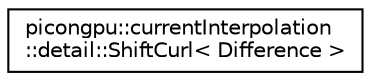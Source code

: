 digraph "Graphical Class Hierarchy"
{
 // LATEX_PDF_SIZE
  edge [fontname="Helvetica",fontsize="10",labelfontname="Helvetica",labelfontsize="10"];
  node [fontname="Helvetica",fontsize="10",shape=record];
  rankdir="LR";
  Node0 [label="picongpu::currentInterpolation\l::detail::ShiftCurl\< Difference \>",height=0.2,width=0.4,color="black", fillcolor="white", style="filled",URL="$structpicongpu_1_1current_interpolation_1_1detail_1_1_shift_curl.html",tooltip=" "];
}
